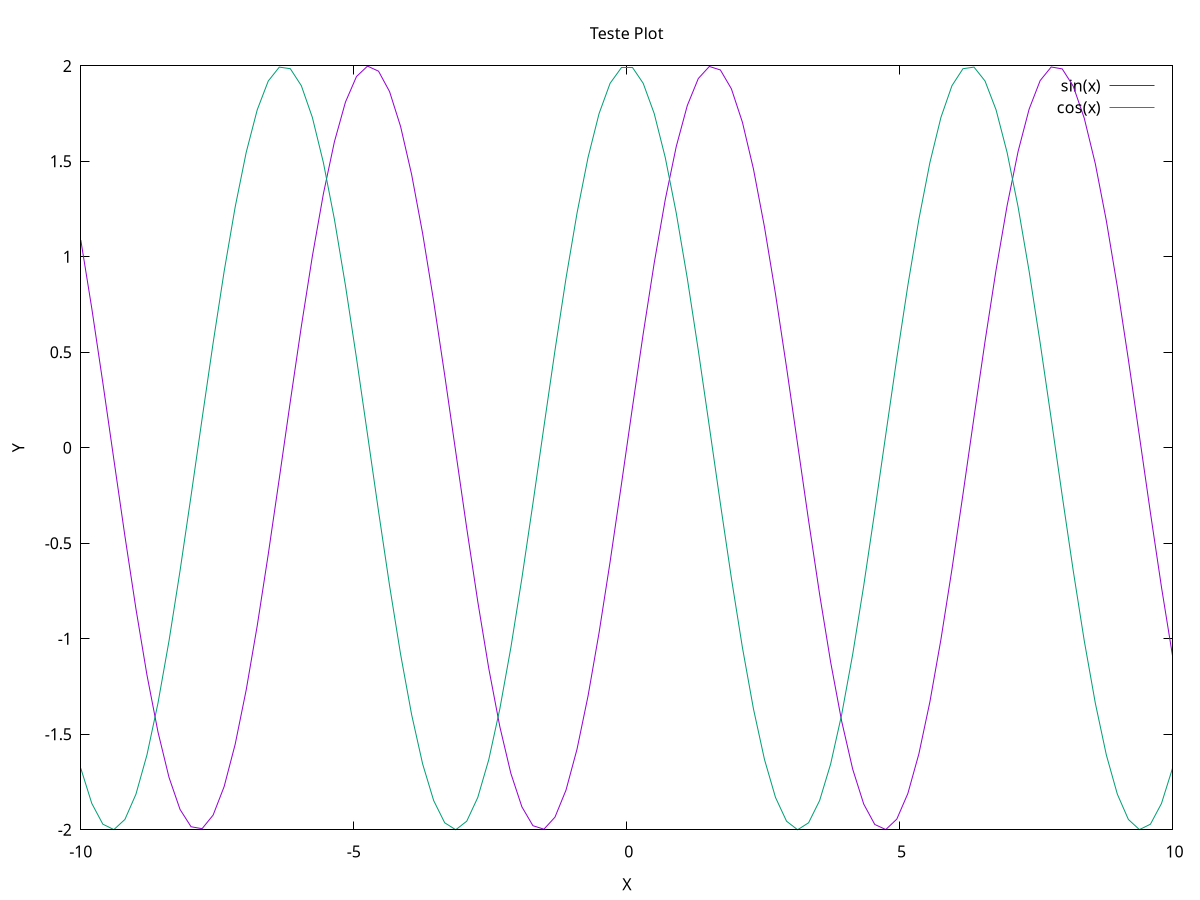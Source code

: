 # To view in X:

# To print on a PostScript printer:
set terminal pngcairo  transparent enhanced font "arial,10" fontscale 1.0 size 600, 400 
set output 'teste.png'

set title "Teste Plot"
set xlabel "X"
set ylabel "Y"

set style data linespoints

f(x) = 2 * sin(x)
g(x) = 2 * cos(x)

# Plot
plot f(x) title 'sin(x)' with lines linestyle 1, \
     g(x) title 'cos(x)' with lines linestyle 2

# Executar este script gnuplot na linha de comandos
# C:\ gnuplot exemploGnuplot.gp
